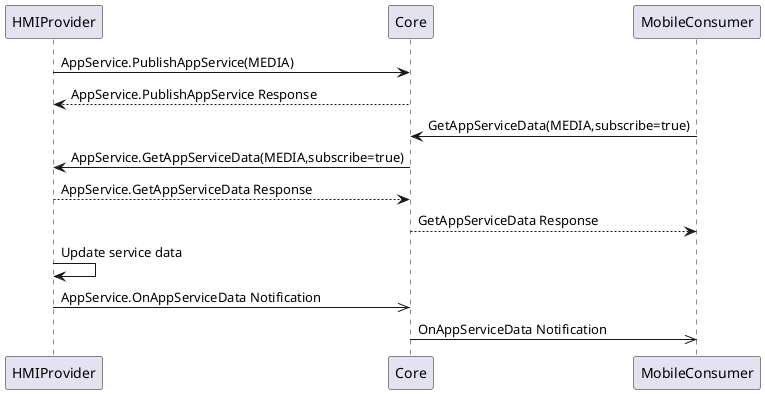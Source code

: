 @startuml OnAppServiceData_HMI_ASP
participant HMIProvider
participant Core
participant MobileConsumer

HMIProvider -> Core: AppService.PublishAppService(MEDIA)
Core --> HMIProvider: AppService.PublishAppService Response
MobileConsumer -> Core: GetAppServiceData(MEDIA,subscribe=true)
Core -> HMIProvider: AppService.GetAppServiceData(MEDIA,subscribe=true)
HMIProvider --> Core: AppService.GetAppServiceData Response
Core --> MobileConsumer: GetAppServiceData Response
HMIProvider -> HMIProvider: Update service data
HMIProvider ->> Core: AppService.OnAppServiceData Notification
Core ->> MobileConsumer: OnAppServiceData Notification

@enduml